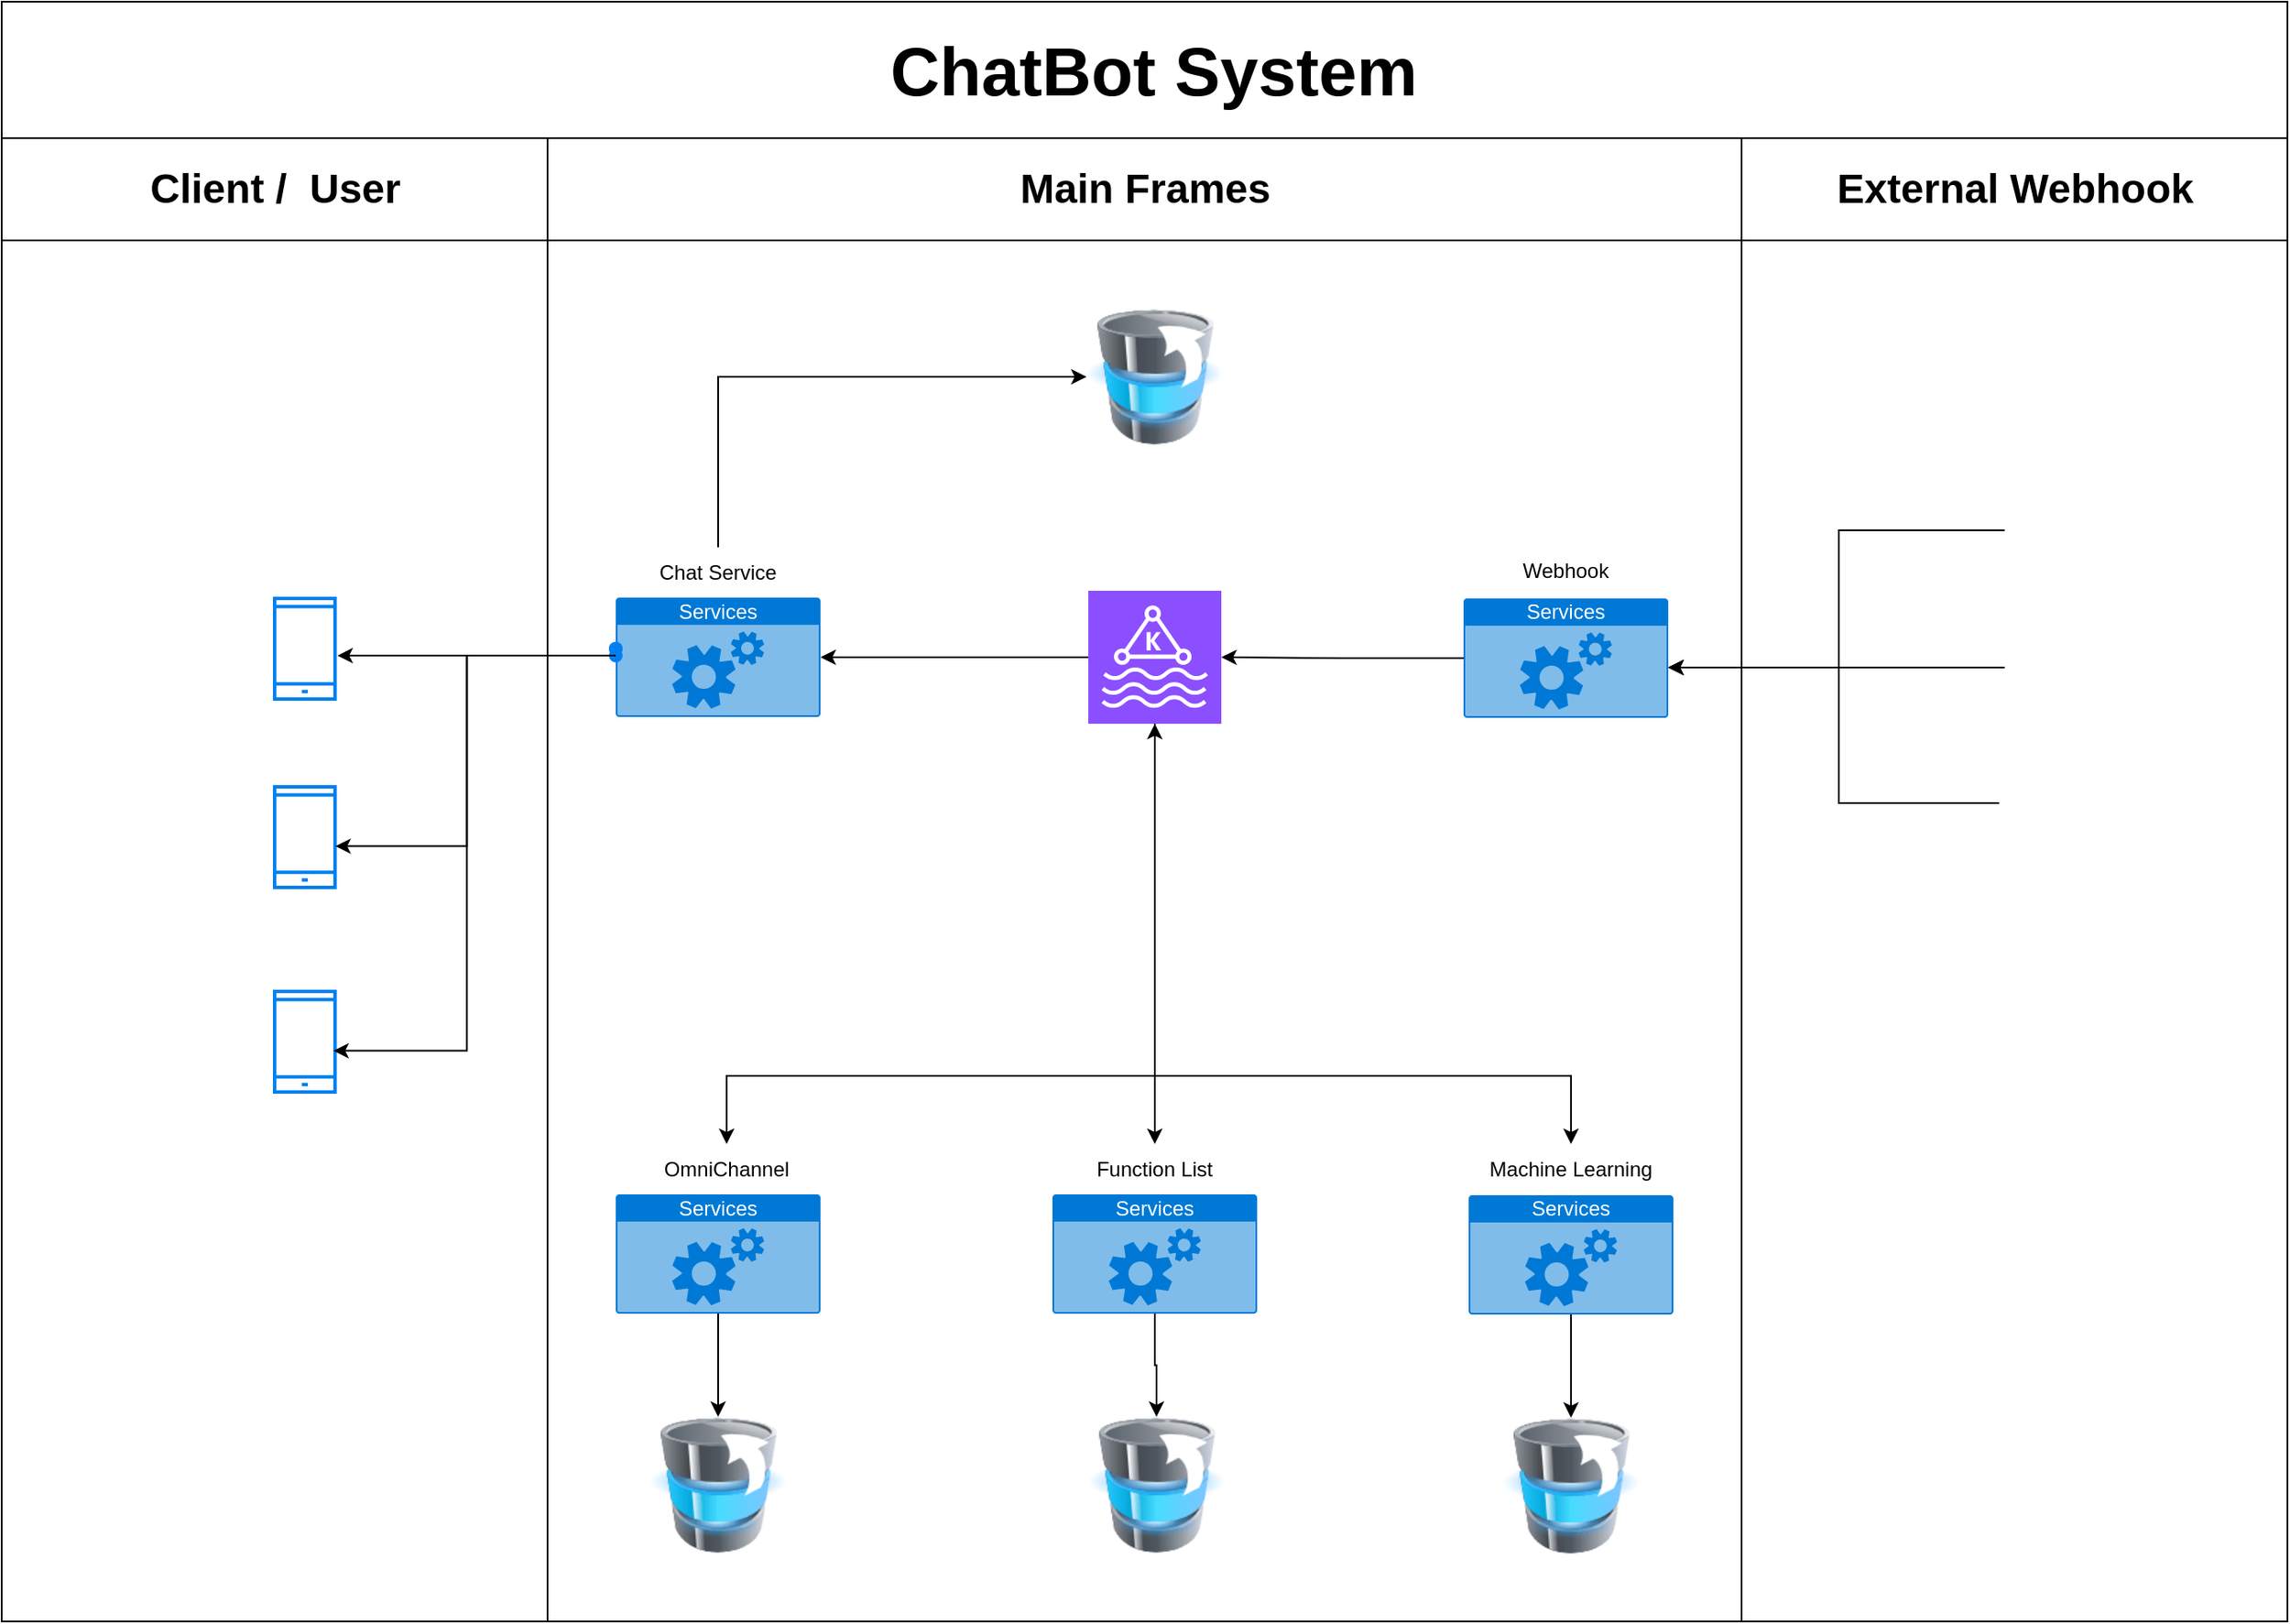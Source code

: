 <mxfile version="21.7.5" type="github">
  <diagram name="Page-1" id="HkeKC2RD16-9pxQuGfAg">
    <mxGraphModel dx="1956" dy="1020" grid="1" gridSize="10" guides="1" tooltips="1" connect="1" arrows="1" fold="1" page="1" pageScale="1" pageWidth="850" pageHeight="1100" background="none" math="0" shadow="0">
      <root>
        <mxCell id="0" />
        <mxCell id="1" parent="0" />
        <mxCell id="OhlYMunK3s7UU5Id4ylo-1" value="" style="sketch=0;points=[[0,0,0],[0.25,0,0],[0.5,0,0],[0.75,0,0],[1,0,0],[0,1,0],[0.25,1,0],[0.5,1,0],[0.75,1,0],[1,1,0],[0,0.25,0],[0,0.5,0],[0,0.75,0],[1,0.25,0],[1,0.5,0],[1,0.75,0]];outlineConnect=0;fontColor=#232F3E;fillColor=#8C4FFF;strokeColor=#ffffff;dashed=0;verticalLabelPosition=bottom;verticalAlign=top;align=center;html=1;fontSize=12;fontStyle=0;aspect=fixed;shape=mxgraph.aws4.resourceIcon;resIcon=mxgraph.aws4.managed_streaming_for_kafka;" parent="1" vertex="1">
          <mxGeometry x="787" y="385.5" width="78" height="78" as="geometry" />
        </mxCell>
        <mxCell id="OhlYMunK3s7UU5Id4ylo-2" value="" style="html=1;verticalLabelPosition=bottom;align=center;labelBackgroundColor=#ffffff;verticalAlign=top;strokeWidth=2;strokeColor=#0080F0;shadow=0;dashed=0;shape=mxgraph.ios7.icons.smartphone;" parent="1" vertex="1">
          <mxGeometry x="310" y="390" width="35.4" height="59" as="geometry" />
        </mxCell>
        <mxCell id="OhlYMunK3s7UU5Id4ylo-3" value="Services" style="html=1;whiteSpace=wrap;strokeColor=none;fillColor=#0079D6;labelPosition=center;verticalLabelPosition=middle;verticalAlign=top;align=center;fontSize=12;outlineConnect=0;spacingTop=-6;fontColor=#FFFFFF;sketch=0;shape=mxgraph.sitemap.services;" parent="1" vertex="1">
          <mxGeometry x="510" y="389.5" width="120" height="70" as="geometry" />
        </mxCell>
        <mxCell id="OhlYMunK3s7UU5Id4ylo-4" value="" style="shape=waypoint;sketch=0;size=6;pointerEvents=1;points=[];fillColor=default;resizable=0;rotatable=0;perimeter=centerPerimeter;snapToPoint=1;verticalAlign=top;strokeColor=#0080F0;labelBackgroundColor=#ffffff;strokeWidth=2;shadow=0;dashed=0;" parent="1" vertex="1">
          <mxGeometry x="500" y="409.5" width="20" height="20" as="geometry" />
        </mxCell>
        <mxCell id="OhlYMunK3s7UU5Id4ylo-8" value="" style="html=1;verticalLabelPosition=bottom;align=center;labelBackgroundColor=#ffffff;verticalAlign=top;strokeWidth=2;strokeColor=#0080F0;shadow=0;dashed=0;shape=mxgraph.ios7.icons.smartphone;" parent="1" vertex="1">
          <mxGeometry x="310" y="500.5" width="35.4" height="59" as="geometry" />
        </mxCell>
        <mxCell id="OhlYMunK3s7UU5Id4ylo-9" value="" style="html=1;verticalLabelPosition=bottom;align=center;labelBackgroundColor=#ffffff;verticalAlign=top;strokeWidth=2;strokeColor=#0080F0;shadow=0;dashed=0;shape=mxgraph.ios7.icons.smartphone;" parent="1" vertex="1">
          <mxGeometry x="310" y="620.5" width="35.4" height="59" as="geometry" />
        </mxCell>
        <mxCell id="OhlYMunK3s7UU5Id4ylo-10" value="" style="shape=waypoint;sketch=0;size=6;pointerEvents=1;points=[];fillColor=default;resizable=0;rotatable=0;perimeter=centerPerimeter;snapToPoint=1;verticalAlign=top;strokeColor=#0080F0;labelBackgroundColor=#ffffff;strokeWidth=2;shadow=0;dashed=0;" parent="1" vertex="1">
          <mxGeometry x="500" y="409.5" width="20" height="20" as="geometry" />
        </mxCell>
        <mxCell id="OhlYMunK3s7UU5Id4ylo-12" value="" style="shape=waypoint;sketch=0;size=6;pointerEvents=1;points=[];fillColor=default;resizable=0;rotatable=0;perimeter=centerPerimeter;snapToPoint=1;verticalAlign=top;strokeColor=#0080F0;labelBackgroundColor=#ffffff;strokeWidth=2;shadow=0;dashed=0;" parent="1" vertex="1">
          <mxGeometry x="500" y="413.5" width="20" height="20" as="geometry" />
        </mxCell>
        <mxCell id="OhlYMunK3s7UU5Id4ylo-15" value="Chat Service" style="text;html=1;strokeColor=none;fillColor=none;align=center;verticalAlign=middle;whiteSpace=wrap;rounded=0;" parent="1" vertex="1">
          <mxGeometry x="525" y="360" width="90" height="30" as="geometry" />
        </mxCell>
        <mxCell id="OhlYMunK3s7UU5Id4ylo-27" value="" style="image;html=1;image=img/lib/clip_art/computers/Database_Move_Stack_128x128.png" parent="1" vertex="1">
          <mxGeometry x="786" y="220" width="80" height="80" as="geometry" />
        </mxCell>
        <mxCell id="OhlYMunK3s7UU5Id4ylo-28" value="" style="edgeStyle=orthogonalEdgeStyle;rounded=0;orthogonalLoop=1;jettySize=auto;html=1;exitX=0.5;exitY=0;exitDx=0;exitDy=0;entryX=0;entryY=0.5;entryDx=0;entryDy=0;" parent="1" source="OhlYMunK3s7UU5Id4ylo-15" target="OhlYMunK3s7UU5Id4ylo-27" edge="1">
          <mxGeometry relative="1" as="geometry">
            <mxPoint x="580" y="330" as="sourcePoint" />
            <mxPoint x="702" y="330" as="targetPoint" />
          </mxGeometry>
        </mxCell>
        <mxCell id="OhlYMunK3s7UU5Id4ylo-29" value="Services" style="html=1;whiteSpace=wrap;strokeColor=none;fillColor=#0079D6;labelPosition=center;verticalLabelPosition=middle;verticalAlign=top;align=center;fontSize=12;outlineConnect=0;spacingTop=-6;fontColor=#FFFFFF;sketch=0;shape=mxgraph.sitemap.services;" parent="1" vertex="1">
          <mxGeometry x="1007" y="390" width="120" height="70" as="geometry" />
        </mxCell>
        <mxCell id="OhlYMunK3s7UU5Id4ylo-30" value="Webhook" style="text;html=1;strokeColor=none;fillColor=none;align=center;verticalAlign=middle;whiteSpace=wrap;rounded=0;" parent="1" vertex="1">
          <mxGeometry x="1022" y="358.5" width="90" height="30" as="geometry" />
        </mxCell>
        <mxCell id="OhlYMunK3s7UU5Id4ylo-41" value="" style="edgeStyle=orthogonalEdgeStyle;rounded=0;orthogonalLoop=1;jettySize=auto;html=1;" parent="1" source="OhlYMunK3s7UU5Id4ylo-35" edge="1">
          <mxGeometry relative="1" as="geometry">
            <mxPoint x="1127" y="430.5" as="targetPoint" />
            <Array as="points">
              <mxPoint x="1227" y="350" />
              <mxPoint x="1227" y="431" />
            </Array>
          </mxGeometry>
        </mxCell>
        <mxCell id="OhlYMunK3s7UU5Id4ylo-35" value="" style="shape=image;html=1;verticalAlign=top;verticalLabelPosition=bottom;labelBackgroundColor=#ffffff;imageAspect=0;aspect=fixed;image=https://cdn3.iconfinder.com/data/icons/2018-social-media-logotypes/1000/2018_social_media_popular_app_logo-whatsapp-128.png" parent="1" vertex="1">
          <mxGeometry x="1324.25" y="331" width="45" height="45" as="geometry" />
        </mxCell>
        <mxCell id="OhlYMunK3s7UU5Id4ylo-45" value="" style="edgeStyle=orthogonalEdgeStyle;rounded=0;orthogonalLoop=1;jettySize=auto;html=1;" parent="1" source="OhlYMunK3s7UU5Id4ylo-37" edge="1">
          <mxGeometry relative="1" as="geometry">
            <mxPoint x="1127" y="430.5" as="targetPoint" />
            <Array as="points">
              <mxPoint x="1227" y="510" />
              <mxPoint x="1227" y="431" />
            </Array>
          </mxGeometry>
        </mxCell>
        <mxCell id="OhlYMunK3s7UU5Id4ylo-37" value="" style="shape=image;html=1;verticalAlign=top;verticalLabelPosition=bottom;labelBackgroundColor=#ffffff;imageAspect=0;aspect=fixed;image=https://cdn1.iconfinder.com/data/icons/unicons-line-vol-6/24/telegram-128.png" parent="1" vertex="1">
          <mxGeometry x="1321" y="481" width="55" height="55" as="geometry" />
        </mxCell>
        <mxCell id="OhlYMunK3s7UU5Id4ylo-43" value="" style="edgeStyle=orthogonalEdgeStyle;rounded=0;orthogonalLoop=1;jettySize=auto;html=1;" parent="1" source="OhlYMunK3s7UU5Id4ylo-38" edge="1">
          <mxGeometry relative="1" as="geometry">
            <mxPoint x="1127" y="430.5" as="targetPoint" />
          </mxGeometry>
        </mxCell>
        <mxCell id="OhlYMunK3s7UU5Id4ylo-38" value="" style="shape=image;html=1;verticalAlign=top;verticalLabelPosition=bottom;labelBackgroundColor=#ffffff;imageAspect=0;aspect=fixed;image=https://cdn4.iconfinder.com/data/icons/socialcones/508/Gmail-128.png" parent="1" vertex="1">
          <mxGeometry x="1324.25" y="406.5" width="48" height="48" as="geometry" />
        </mxCell>
        <mxCell id="OhlYMunK3s7UU5Id4ylo-46" value="" style="edgeStyle=orthogonalEdgeStyle;rounded=0;orthogonalLoop=1;jettySize=auto;html=1;exitX=0;exitY=0.5;exitDx=0;exitDy=0;exitPerimeter=0;" parent="1" source="OhlYMunK3s7UU5Id4ylo-29" target="OhlYMunK3s7UU5Id4ylo-1" edge="1">
          <mxGeometry relative="1" as="geometry">
            <mxPoint x="597" y="370" as="sourcePoint" />
            <mxPoint x="778" y="270" as="targetPoint" />
          </mxGeometry>
        </mxCell>
        <mxCell id="OhlYMunK3s7UU5Id4ylo-47" value="" style="edgeStyle=orthogonalEdgeStyle;rounded=0;orthogonalLoop=1;jettySize=auto;html=1;exitX=0;exitY=0.5;exitDx=0;exitDy=0;exitPerimeter=0;entryX=1;entryY=0.5;entryDx=0;entryDy=0;entryPerimeter=0;" parent="1" source="OhlYMunK3s7UU5Id4ylo-1" target="OhlYMunK3s7UU5Id4ylo-3" edge="1">
          <mxGeometry relative="1" as="geometry">
            <mxPoint x="1000" y="435" as="sourcePoint" />
            <mxPoint x="840" y="435" as="targetPoint" />
          </mxGeometry>
        </mxCell>
        <mxCell id="6O2FPIcCJVFnN11v32pc-1" value="Services" style="html=1;whiteSpace=wrap;strokeColor=none;fillColor=#0079D6;labelPosition=center;verticalLabelPosition=middle;verticalAlign=top;align=center;fontSize=12;outlineConnect=0;spacingTop=-6;fontColor=#FFFFFF;sketch=0;shape=mxgraph.sitemap.services;" vertex="1" parent="1">
          <mxGeometry x="510" y="739.5" width="120" height="70" as="geometry" />
        </mxCell>
        <mxCell id="6O2FPIcCJVFnN11v32pc-2" value="OmniChannel" style="text;html=1;strokeColor=none;fillColor=none;align=center;verticalAlign=middle;whiteSpace=wrap;rounded=0;" vertex="1" parent="1">
          <mxGeometry x="530" y="710" width="90" height="30" as="geometry" />
        </mxCell>
        <mxCell id="6O2FPIcCJVFnN11v32pc-3" value="" style="edgeStyle=orthogonalEdgeStyle;rounded=0;orthogonalLoop=1;jettySize=auto;html=1;exitX=0.5;exitY=1;exitDx=0;exitDy=0;exitPerimeter=0;entryX=0.5;entryY=0;entryDx=0;entryDy=0;" edge="1" parent="1" source="OhlYMunK3s7UU5Id4ylo-1" target="6O2FPIcCJVFnN11v32pc-2">
          <mxGeometry relative="1" as="geometry">
            <mxPoint x="1017" y="435" as="sourcePoint" />
            <mxPoint x="875" y="434" as="targetPoint" />
            <Array as="points">
              <mxPoint x="826" y="670" />
              <mxPoint x="575" y="670" />
            </Array>
          </mxGeometry>
        </mxCell>
        <mxCell id="6O2FPIcCJVFnN11v32pc-4" value="Services" style="html=1;whiteSpace=wrap;strokeColor=none;fillColor=#0079D6;labelPosition=center;verticalLabelPosition=middle;verticalAlign=top;align=center;fontSize=12;outlineConnect=0;spacingTop=-6;fontColor=#FFFFFF;sketch=0;shape=mxgraph.sitemap.services;" vertex="1" parent="1">
          <mxGeometry x="1010" y="740" width="120" height="70" as="geometry" />
        </mxCell>
        <mxCell id="6O2FPIcCJVFnN11v32pc-5" value="Machine Learning" style="text;html=1;strokeColor=none;fillColor=none;align=center;verticalAlign=middle;whiteSpace=wrap;rounded=0;" vertex="1" parent="1">
          <mxGeometry x="1015" y="710" width="110" height="30" as="geometry" />
        </mxCell>
        <mxCell id="6O2FPIcCJVFnN11v32pc-6" value="" style="edgeStyle=orthogonalEdgeStyle;rounded=0;orthogonalLoop=1;jettySize=auto;html=1;entryX=0.5;entryY=0;entryDx=0;entryDy=0;exitX=0.5;exitY=1;exitDx=0;exitDy=0;exitPerimeter=0;" edge="1" parent="1" source="OhlYMunK3s7UU5Id4ylo-1" target="6O2FPIcCJVFnN11v32pc-5">
          <mxGeometry relative="1" as="geometry">
            <mxPoint x="760" y="353.23" as="sourcePoint" />
            <mxPoint x="1044" y="679.23" as="targetPoint" />
            <Array as="points">
              <mxPoint x="826" y="670" />
              <mxPoint x="1070" y="670" />
            </Array>
          </mxGeometry>
        </mxCell>
        <mxCell id="6O2FPIcCJVFnN11v32pc-7" value="Services" style="html=1;whiteSpace=wrap;strokeColor=none;fillColor=#0079D6;labelPosition=center;verticalLabelPosition=middle;verticalAlign=top;align=center;fontSize=12;outlineConnect=0;spacingTop=-6;fontColor=#FFFFFF;sketch=0;shape=mxgraph.sitemap.services;" vertex="1" parent="1">
          <mxGeometry x="766" y="739.5" width="120" height="70" as="geometry" />
        </mxCell>
        <mxCell id="6O2FPIcCJVFnN11v32pc-8" value="Function List" style="text;html=1;strokeColor=none;fillColor=none;align=center;verticalAlign=middle;whiteSpace=wrap;rounded=0;" vertex="1" parent="1">
          <mxGeometry x="771" y="710" width="110" height="30" as="geometry" />
        </mxCell>
        <mxCell id="6O2FPIcCJVFnN11v32pc-10" value="" style="edgeStyle=orthogonalEdgeStyle;rounded=0;orthogonalLoop=1;jettySize=auto;html=1;entryX=0.5;entryY=0;entryDx=0;entryDy=0;" edge="1" parent="1" target="6O2FPIcCJVFnN11v32pc-8">
          <mxGeometry relative="1" as="geometry">
            <mxPoint x="826" y="470" as="sourcePoint" />
            <mxPoint x="860" y="740" as="targetPoint" />
            <Array as="points">
              <mxPoint x="826" y="710" />
              <mxPoint x="826" y="710" />
            </Array>
          </mxGeometry>
        </mxCell>
        <mxCell id="6O2FPIcCJVFnN11v32pc-14" value="" style="edgeStyle=orthogonalEdgeStyle;rounded=0;orthogonalLoop=1;jettySize=auto;html=1;entryX=1.039;entryY=0.568;entryDx=0;entryDy=0;entryPerimeter=0;" edge="1" parent="1" source="OhlYMunK3s7UU5Id4ylo-12" target="OhlYMunK3s7UU5Id4ylo-2">
          <mxGeometry relative="1" as="geometry">
            <mxPoint x="797" y="434" as="sourcePoint" />
            <mxPoint x="350" y="420" as="targetPoint" />
          </mxGeometry>
        </mxCell>
        <mxCell id="6O2FPIcCJVFnN11v32pc-15" value="" style="edgeStyle=orthogonalEdgeStyle;rounded=0;orthogonalLoop=1;jettySize=auto;html=1;entryX=1.005;entryY=0.59;entryDx=0;entryDy=0;entryPerimeter=0;" edge="1" parent="1" source="OhlYMunK3s7UU5Id4ylo-12" target="OhlYMunK3s7UU5Id4ylo-8">
          <mxGeometry relative="1" as="geometry">
            <mxPoint x="500" y="430" as="sourcePoint" />
            <mxPoint x="357" y="434" as="targetPoint" />
          </mxGeometry>
        </mxCell>
        <mxCell id="6O2FPIcCJVFnN11v32pc-16" value="" style="edgeStyle=orthogonalEdgeStyle;rounded=0;orthogonalLoop=1;jettySize=auto;html=1;entryX=0.972;entryY=0.59;entryDx=0;entryDy=0;entryPerimeter=0;exitX=0.574;exitY=0.796;exitDx=0;exitDy=0;exitPerimeter=0;" edge="1" parent="1" source="OhlYMunK3s7UU5Id4ylo-12" target="OhlYMunK3s7UU5Id4ylo-9">
          <mxGeometry relative="1" as="geometry">
            <mxPoint x="530" y="444" as="sourcePoint" />
            <mxPoint x="356" y="545" as="targetPoint" />
          </mxGeometry>
        </mxCell>
        <mxCell id="6O2FPIcCJVFnN11v32pc-17" value="" style="endArrow=classic;html=1;rounded=0;" edge="1" parent="1" target="OhlYMunK3s7UU5Id4ylo-1">
          <mxGeometry width="50" height="50" relative="1" as="geometry">
            <mxPoint x="826" y="580" as="sourcePoint" />
            <mxPoint x="830" y="460" as="targetPoint" />
          </mxGeometry>
        </mxCell>
        <mxCell id="6O2FPIcCJVFnN11v32pc-18" value="" style="image;html=1;image=img/lib/clip_art/computers/Database_Move_Stack_128x128.png" vertex="1" parent="1">
          <mxGeometry x="530" y="870" width="80" height="80" as="geometry" />
        </mxCell>
        <mxCell id="6O2FPIcCJVFnN11v32pc-19" value="" style="image;html=1;image=img/lib/clip_art/computers/Database_Move_Stack_128x128.png" vertex="1" parent="1">
          <mxGeometry x="1030" y="870.5" width="80" height="80" as="geometry" />
        </mxCell>
        <mxCell id="6O2FPIcCJVFnN11v32pc-20" value="" style="image;html=1;image=img/lib/clip_art/computers/Database_Move_Stack_128x128.png" vertex="1" parent="1">
          <mxGeometry x="787" y="870" width="80" height="80" as="geometry" />
        </mxCell>
        <mxCell id="6O2FPIcCJVFnN11v32pc-21" value="" style="edgeStyle=orthogonalEdgeStyle;rounded=0;orthogonalLoop=1;jettySize=auto;html=1;exitX=0.5;exitY=1;exitDx=0;exitDy=0;exitPerimeter=0;entryX=0.5;entryY=0;entryDx=0;entryDy=0;" edge="1" parent="1" source="6O2FPIcCJVFnN11v32pc-1" target="6O2FPIcCJVFnN11v32pc-18">
          <mxGeometry relative="1" as="geometry">
            <mxPoint x="807" y="524.5" as="sourcePoint" />
            <mxPoint x="610" y="756.5" as="targetPoint" />
          </mxGeometry>
        </mxCell>
        <mxCell id="6O2FPIcCJVFnN11v32pc-22" value="" style="edgeStyle=orthogonalEdgeStyle;rounded=0;orthogonalLoop=1;jettySize=auto;html=1;exitX=0.5;exitY=1;exitDx=0;exitDy=0;exitPerimeter=0;entryX=0.5;entryY=0;entryDx=0;entryDy=0;" edge="1" parent="1" source="6O2FPIcCJVFnN11v32pc-7" target="6O2FPIcCJVFnN11v32pc-20">
          <mxGeometry relative="1" as="geometry">
            <mxPoint x="966" y="870" as="sourcePoint" />
            <mxPoint x="800" y="870" as="targetPoint" />
          </mxGeometry>
        </mxCell>
        <mxCell id="6O2FPIcCJVFnN11v32pc-23" value="" style="edgeStyle=orthogonalEdgeStyle;rounded=0;orthogonalLoop=1;jettySize=auto;html=1;exitX=0.5;exitY=1;exitDx=0;exitDy=0;exitPerimeter=0;entryX=0.5;entryY=0;entryDx=0;entryDy=0;" edge="1" parent="1" source="6O2FPIcCJVFnN11v32pc-4" target="6O2FPIcCJVFnN11v32pc-19">
          <mxGeometry relative="1" as="geometry">
            <mxPoint x="1213" y="968.67" as="sourcePoint" />
            <mxPoint x="1047" y="968.67" as="targetPoint" />
          </mxGeometry>
        </mxCell>
        <mxCell id="6O2FPIcCJVFnN11v32pc-24" value="" style="rounded=0;whiteSpace=wrap;html=1;fillColor=none;" vertex="1" parent="1">
          <mxGeometry x="470" y="180" width="700" height="810" as="geometry" />
        </mxCell>
        <mxCell id="6O2FPIcCJVFnN11v32pc-25" value="" style="rounded=0;whiteSpace=wrap;html=1;fillColor=none;" vertex="1" parent="1">
          <mxGeometry x="1170" y="180" width="320" height="810" as="geometry" />
        </mxCell>
        <mxCell id="6O2FPIcCJVFnN11v32pc-26" value="" style="rounded=0;whiteSpace=wrap;html=1;fillColor=none;" vertex="1" parent="1">
          <mxGeometry x="150" y="180" width="320" height="810" as="geometry" />
        </mxCell>
        <mxCell id="6O2FPIcCJVFnN11v32pc-27" value="" style="rounded=0;whiteSpace=wrap;html=1;" vertex="1" parent="1">
          <mxGeometry x="150" y="120" width="320" height="60" as="geometry" />
        </mxCell>
        <mxCell id="6O2FPIcCJVFnN11v32pc-28" value="" style="rounded=0;whiteSpace=wrap;html=1;" vertex="1" parent="1">
          <mxGeometry x="470" y="120" width="700" height="60" as="geometry" />
        </mxCell>
        <mxCell id="6O2FPIcCJVFnN11v32pc-29" value="" style="rounded=0;whiteSpace=wrap;html=1;" vertex="1" parent="1">
          <mxGeometry x="1170" y="120" width="320" height="60" as="geometry" />
        </mxCell>
        <mxCell id="6O2FPIcCJVFnN11v32pc-30" value="Client /&amp;nbsp; User" style="text;strokeColor=none;fillColor=none;html=1;fontSize=24;fontStyle=1;verticalAlign=middle;align=center;" vertex="1" parent="1">
          <mxGeometry x="220" y="130" width="180" height="40" as="geometry" />
        </mxCell>
        <mxCell id="6O2FPIcCJVFnN11v32pc-31" value="Main Frames" style="text;strokeColor=none;fillColor=none;html=1;fontSize=24;fontStyle=1;verticalAlign=middle;align=center;" vertex="1" parent="1">
          <mxGeometry x="725" y="130" width="190" height="40" as="geometry" />
        </mxCell>
        <mxCell id="6O2FPIcCJVFnN11v32pc-32" value="External Webhook" style="text;strokeColor=none;fillColor=none;html=1;fontSize=24;fontStyle=1;verticalAlign=middle;align=center;" vertex="1" parent="1">
          <mxGeometry x="1235" y="130" width="190" height="40" as="geometry" />
        </mxCell>
        <mxCell id="6O2FPIcCJVFnN11v32pc-33" value="" style="rounded=0;whiteSpace=wrap;html=1;" vertex="1" parent="1">
          <mxGeometry x="150" y="40" width="1340" height="80" as="geometry" />
        </mxCell>
        <mxCell id="6O2FPIcCJVFnN11v32pc-34" value="&lt;font style=&quot;font-size: 40px;&quot;&gt;ChatBot System&lt;/font&gt;" style="text;strokeColor=none;fillColor=none;html=1;fontSize=24;fontStyle=1;verticalAlign=middle;align=center;" vertex="1" parent="1">
          <mxGeometry x="635" y="55" width="380" height="50" as="geometry" />
        </mxCell>
      </root>
    </mxGraphModel>
  </diagram>
</mxfile>
